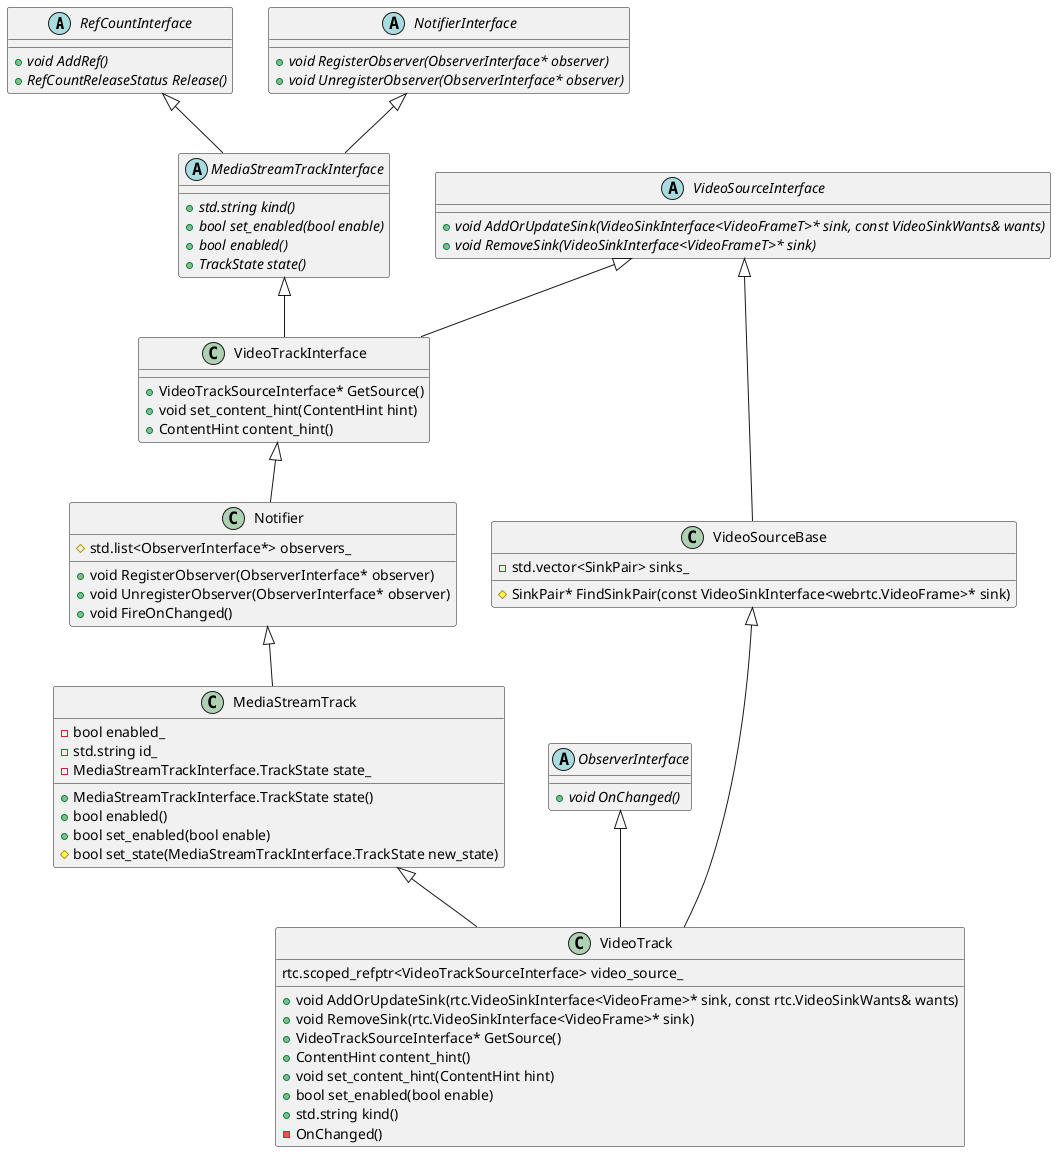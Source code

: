 ' Uml taken from https://github.com/vintonliu/webrtc_code_read/blob/89011ea2095f80dbfb91987d1fb0d784a849c4a2/puml/Android-Native-VideoTrack.puml for test purposes

@startuml Android-Native-VideoTrack
abstract class RefCountInterface {
    + {abstract} void AddRef()
    + {abstract} RefCountReleaseStatus Release()
}

abstract class NotifierInterface {
    + {abstract} void RegisterObserver(ObserverInterface* observer)
    + {abstract} void UnregisterObserver(ObserverInterface* observer)
}

abstract class ObserverInterface {
    + {abstract} void OnChanged()
}

abstract class MediaStreamTrackInterface {
    + {abstract} std.string kind()
    + {abstract} bool set_enabled(bool enable)
    + {abstract} bool enabled()
    + {abstract} TrackState state()
}

RefCountInterface <|-- MediaStreamTrackInterface
NotifierInterface <|-- MediaStreamTrackInterface

abstract class VideoSourceInterface {
    + {abstract} void AddOrUpdateSink(VideoSinkInterface<VideoFrameT>* sink, const VideoSinkWants& wants)
    + {abstract} void RemoveSink(VideoSinkInterface<VideoFrameT>* sink)
}

class VideoTrackInterface {
    + VideoTrackSourceInterface* GetSource()
    + void set_content_hint(ContentHint hint)
    + ContentHint content_hint()
}

MediaStreamTrackInterface <|-- VideoTrackInterface
VideoSourceInterface <|-- VideoTrackInterface

class Notifier {
    + void RegisterObserver(ObserverInterface* observer)
    + void UnregisterObserver(ObserverInterface* observer)
    + void FireOnChanged()
    # std.list<ObserverInterface*> observers_
}

class MediaStreamTrack {
    + MediaStreamTrackInterface.TrackState state()
    + bool enabled()
    + bool set_enabled(bool enable)
    # bool set_state(MediaStreamTrackInterface.TrackState new_state)

    - bool enabled_
    - std.string id_
    - MediaStreamTrackInterface.TrackState state_
}
VideoTrackInterface <|-- Notifier
Notifier <|-- MediaStreamTrack

class VideoSourceBase {
    # SinkPair* FindSinkPair(const VideoSinkInterface<webrtc.VideoFrame>* sink)

    - std.vector<SinkPair> sinks_
}
VideoSourceInterface <|-- VideoSourceBase

class VideoTrack {
    + void AddOrUpdateSink(rtc.VideoSinkInterface<VideoFrame>* sink, const rtc.VideoSinkWants& wants)
    + void RemoveSink(rtc.VideoSinkInterface<VideoFrame>* sink)
    + VideoTrackSourceInterface* GetSource()
    + ContentHint content_hint()
    + void set_content_hint(ContentHint hint)
    + bool set_enabled(bool enable)
    + std.string kind()
    - OnChanged()

    rtc.scoped_refptr<VideoTrackSourceInterface> video_source_
}
MediaStreamTrack <|-- VideoTrack
VideoSourceBase <|-- VideoTrack
ObserverInterface <|-- VideoTrack
@enduml
